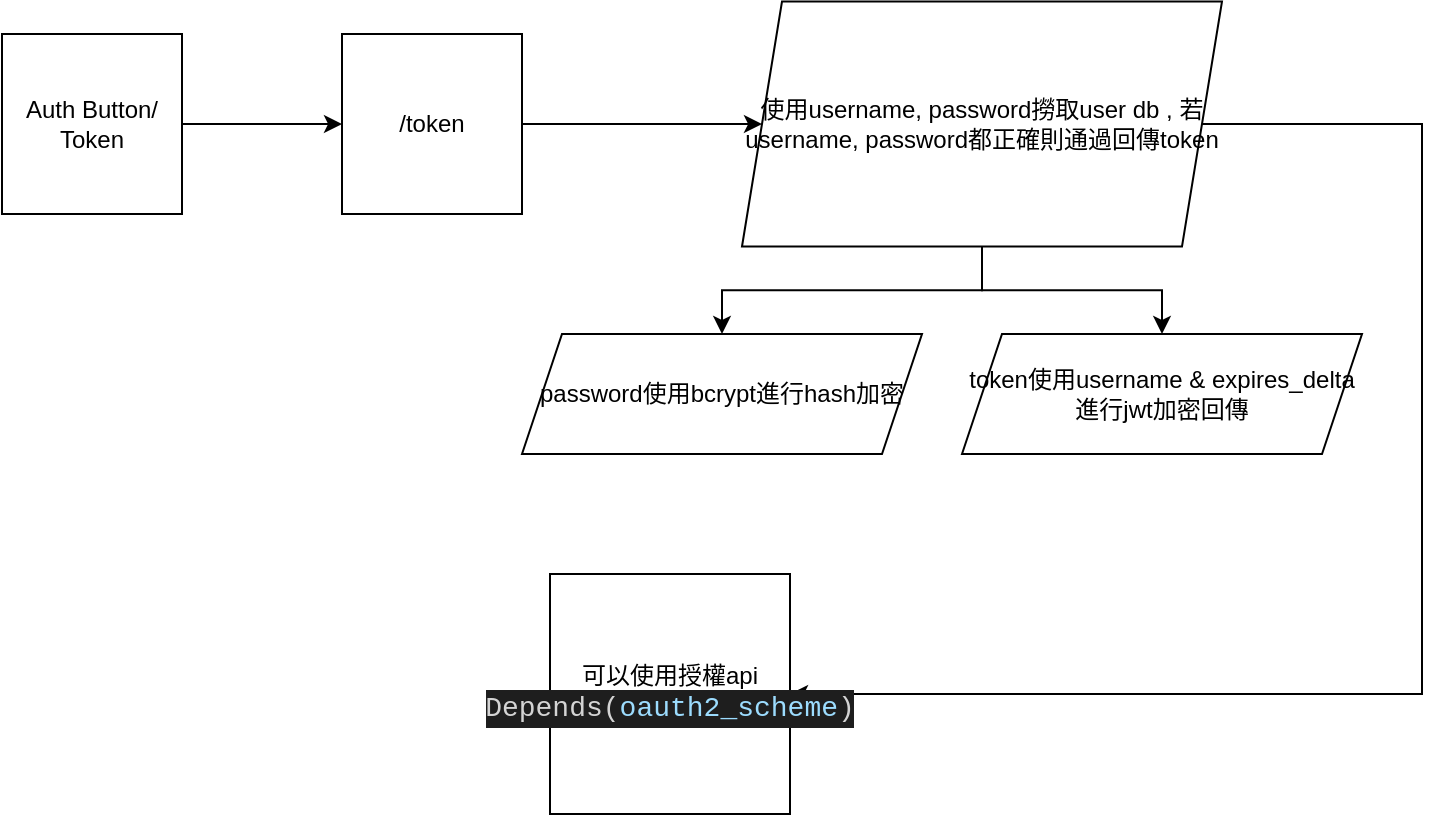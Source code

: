 <mxfile version="21.3.5" type="device">
  <diagram id="C5RBs43oDa-KdzZeNtuy" name="Page-1">
    <mxGraphModel dx="1434" dy="756" grid="1" gridSize="10" guides="1" tooltips="1" connect="1" arrows="1" fold="1" page="1" pageScale="1" pageWidth="827" pageHeight="1169" math="0" shadow="0">
      <root>
        <mxCell id="WIyWlLk6GJQsqaUBKTNV-0" />
        <mxCell id="WIyWlLk6GJQsqaUBKTNV-1" parent="WIyWlLk6GJQsqaUBKTNV-0" />
        <mxCell id="dlkIKbOYn3F9blHqnLT8-4" value="" style="edgeStyle=orthogonalEdgeStyle;rounded=0;orthogonalLoop=1;jettySize=auto;html=1;" edge="1" parent="WIyWlLk6GJQsqaUBKTNV-1" source="dlkIKbOYn3F9blHqnLT8-0" target="dlkIKbOYn3F9blHqnLT8-3">
          <mxGeometry relative="1" as="geometry" />
        </mxCell>
        <mxCell id="dlkIKbOYn3F9blHqnLT8-0" value="Auth Button/ Token" style="whiteSpace=wrap;html=1;aspect=fixed;" vertex="1" parent="WIyWlLk6GJQsqaUBKTNV-1">
          <mxGeometry x="80" y="80" width="90" height="90" as="geometry" />
        </mxCell>
        <mxCell id="dlkIKbOYn3F9blHqnLT8-6" value="" style="edgeStyle=orthogonalEdgeStyle;rounded=0;orthogonalLoop=1;jettySize=auto;html=1;" edge="1" parent="WIyWlLk6GJQsqaUBKTNV-1" source="dlkIKbOYn3F9blHqnLT8-3" target="dlkIKbOYn3F9blHqnLT8-5">
          <mxGeometry relative="1" as="geometry" />
        </mxCell>
        <mxCell id="dlkIKbOYn3F9blHqnLT8-3" value="/token" style="whiteSpace=wrap;html=1;aspect=fixed;" vertex="1" parent="WIyWlLk6GJQsqaUBKTNV-1">
          <mxGeometry x="250" y="80" width="90" height="90" as="geometry" />
        </mxCell>
        <mxCell id="dlkIKbOYn3F9blHqnLT8-20" style="edgeStyle=orthogonalEdgeStyle;rounded=0;orthogonalLoop=1;jettySize=auto;html=1;" edge="1" parent="WIyWlLk6GJQsqaUBKTNV-1" source="dlkIKbOYn3F9blHqnLT8-5" target="dlkIKbOYn3F9blHqnLT8-18">
          <mxGeometry relative="1" as="geometry" />
        </mxCell>
        <mxCell id="dlkIKbOYn3F9blHqnLT8-21" style="edgeStyle=orthogonalEdgeStyle;rounded=0;orthogonalLoop=1;jettySize=auto;html=1;entryX=0.5;entryY=0;entryDx=0;entryDy=0;" edge="1" parent="WIyWlLk6GJQsqaUBKTNV-1" source="dlkIKbOYn3F9blHqnLT8-5" target="dlkIKbOYn3F9blHqnLT8-7">
          <mxGeometry relative="1" as="geometry" />
        </mxCell>
        <mxCell id="dlkIKbOYn3F9blHqnLT8-24" style="edgeStyle=orthogonalEdgeStyle;rounded=0;orthogonalLoop=1;jettySize=auto;html=1;entryX=1;entryY=0.5;entryDx=0;entryDy=0;" edge="1" parent="WIyWlLk6GJQsqaUBKTNV-1" source="dlkIKbOYn3F9blHqnLT8-5" target="dlkIKbOYn3F9blHqnLT8-23">
          <mxGeometry relative="1" as="geometry">
            <mxPoint x="790" y="400" as="targetPoint" />
            <Array as="points">
              <mxPoint x="790" y="125" />
              <mxPoint x="790" y="410" />
              <mxPoint x="485" y="410" />
            </Array>
          </mxGeometry>
        </mxCell>
        <mxCell id="dlkIKbOYn3F9blHqnLT8-5" value="使用username, password撈取user db , 若username, password都正確則通過回傳token" style="shape=parallelogram;perimeter=parallelogramPerimeter;whiteSpace=wrap;html=1;fixedSize=1;" vertex="1" parent="WIyWlLk6GJQsqaUBKTNV-1">
          <mxGeometry x="450" y="63.75" width="240" height="122.5" as="geometry" />
        </mxCell>
        <mxCell id="dlkIKbOYn3F9blHqnLT8-7" value="password使用bcrypt進行hash加密" style="shape=parallelogram;perimeter=parallelogramPerimeter;whiteSpace=wrap;html=1;fixedSize=1;" vertex="1" parent="WIyWlLk6GJQsqaUBKTNV-1">
          <mxGeometry x="340" y="230" width="200" height="60" as="geometry" />
        </mxCell>
        <mxCell id="dlkIKbOYn3F9blHqnLT8-18" value="token使用username &amp;amp; expires_delta進行jwt加密回傳" style="shape=parallelogram;perimeter=parallelogramPerimeter;whiteSpace=wrap;html=1;fixedSize=1;" vertex="1" parent="WIyWlLk6GJQsqaUBKTNV-1">
          <mxGeometry x="560" y="230" width="200" height="60" as="geometry" />
        </mxCell>
        <mxCell id="dlkIKbOYn3F9blHqnLT8-23" value="可以使用授權api&lt;br&gt;&lt;div style=&quot;color: rgb(212, 212, 212); background-color: rgb(30, 30, 30); font-family: Consolas, &amp;quot;Courier New&amp;quot;, monospace; font-size: 14px; line-height: 19px;&quot;&gt;Depends(&lt;span style=&quot;color: #9cdcfe;&quot;&gt;oauth2_scheme&lt;/span&gt;)&lt;/div&gt;" style="whiteSpace=wrap;html=1;aspect=fixed;" vertex="1" parent="WIyWlLk6GJQsqaUBKTNV-1">
          <mxGeometry x="354" y="350" width="120" height="120" as="geometry" />
        </mxCell>
      </root>
    </mxGraphModel>
  </diagram>
</mxfile>
